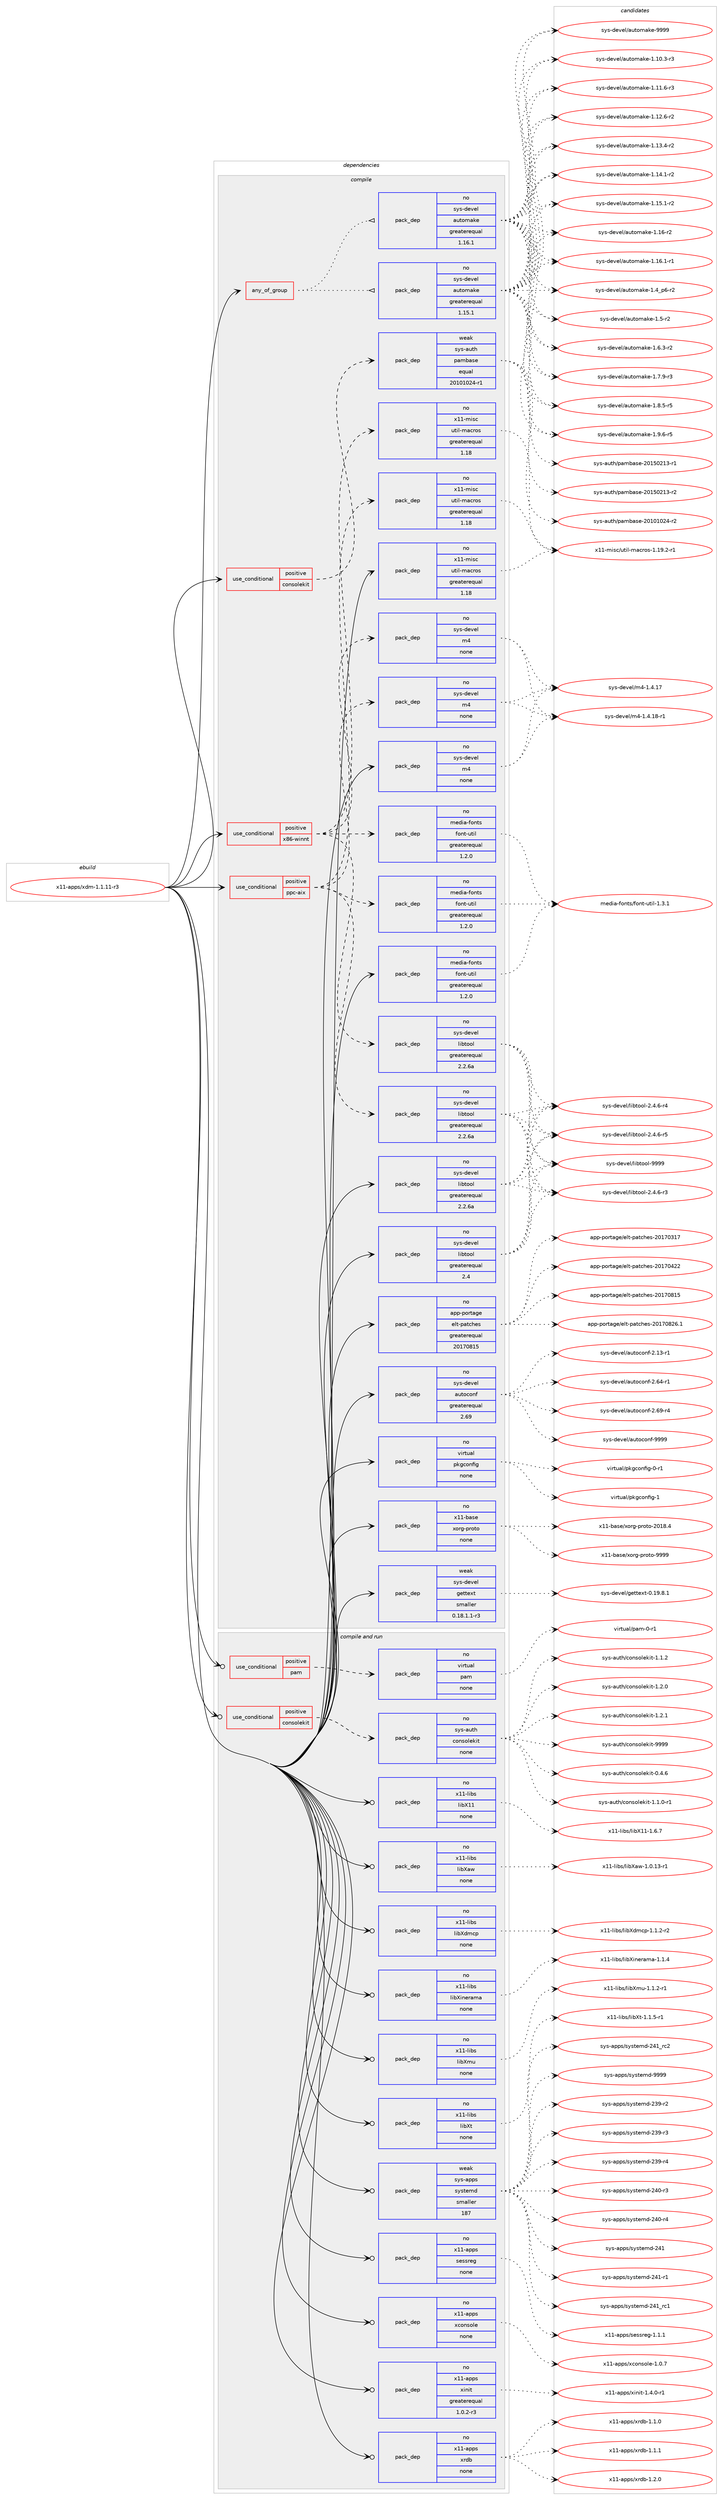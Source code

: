 digraph prolog {

# *************
# Graph options
# *************

newrank=true;
concentrate=true;
compound=true;
graph [rankdir=LR,fontname=Helvetica,fontsize=10,ranksep=1.5];#, ranksep=2.5, nodesep=0.2];
edge  [arrowhead=vee];
node  [fontname=Helvetica,fontsize=10];

# **********
# The ebuild
# **********

subgraph cluster_leftcol {
color=gray;
rank=same;
label=<<i>ebuild</i>>;
id [label="x11-apps/xdm-1.1.11-r3", color=red, width=4, href="../x11-apps/xdm-1.1.11-r3.svg"];
}

# ****************
# The dependencies
# ****************

subgraph cluster_midcol {
color=gray;
label=<<i>dependencies</i>>;
subgraph cluster_compile {
fillcolor="#eeeeee";
style=filled;
label=<<i>compile</i>>;
subgraph any28375 {
dependency1754355 [label=<<TABLE BORDER="0" CELLBORDER="1" CELLSPACING="0" CELLPADDING="4"><TR><TD CELLPADDING="10">any_of_group</TD></TR></TABLE>>, shape=none, color=red];subgraph pack1259632 {
dependency1754356 [label=<<TABLE BORDER="0" CELLBORDER="1" CELLSPACING="0" CELLPADDING="4" WIDTH="220"><TR><TD ROWSPAN="6" CELLPADDING="30">pack_dep</TD></TR><TR><TD WIDTH="110">no</TD></TR><TR><TD>sys-devel</TD></TR><TR><TD>automake</TD></TR><TR><TD>greaterequal</TD></TR><TR><TD>1.16.1</TD></TR></TABLE>>, shape=none, color=blue];
}
dependency1754355:e -> dependency1754356:w [weight=20,style="dotted",arrowhead="oinv"];
subgraph pack1259633 {
dependency1754357 [label=<<TABLE BORDER="0" CELLBORDER="1" CELLSPACING="0" CELLPADDING="4" WIDTH="220"><TR><TD ROWSPAN="6" CELLPADDING="30">pack_dep</TD></TR><TR><TD WIDTH="110">no</TD></TR><TR><TD>sys-devel</TD></TR><TR><TD>automake</TD></TR><TR><TD>greaterequal</TD></TR><TR><TD>1.15.1</TD></TR></TABLE>>, shape=none, color=blue];
}
dependency1754355:e -> dependency1754357:w [weight=20,style="dotted",arrowhead="oinv"];
}
id:e -> dependency1754355:w [weight=20,style="solid",arrowhead="vee"];
subgraph cond465345 {
dependency1754358 [label=<<TABLE BORDER="0" CELLBORDER="1" CELLSPACING="0" CELLPADDING="4"><TR><TD ROWSPAN="3" CELLPADDING="10">use_conditional</TD></TR><TR><TD>positive</TD></TR><TR><TD>consolekit</TD></TR></TABLE>>, shape=none, color=red];
subgraph pack1259634 {
dependency1754359 [label=<<TABLE BORDER="0" CELLBORDER="1" CELLSPACING="0" CELLPADDING="4" WIDTH="220"><TR><TD ROWSPAN="6" CELLPADDING="30">pack_dep</TD></TR><TR><TD WIDTH="110">weak</TD></TR><TR><TD>sys-auth</TD></TR><TR><TD>pambase</TD></TR><TR><TD>equal</TD></TR><TR><TD>20101024-r1</TD></TR></TABLE>>, shape=none, color=blue];
}
dependency1754358:e -> dependency1754359:w [weight=20,style="dashed",arrowhead="vee"];
}
id:e -> dependency1754358:w [weight=20,style="solid",arrowhead="vee"];
subgraph cond465346 {
dependency1754360 [label=<<TABLE BORDER="0" CELLBORDER="1" CELLSPACING="0" CELLPADDING="4"><TR><TD ROWSPAN="3" CELLPADDING="10">use_conditional</TD></TR><TR><TD>positive</TD></TR><TR><TD>ppc-aix</TD></TR></TABLE>>, shape=none, color=red];
subgraph pack1259635 {
dependency1754361 [label=<<TABLE BORDER="0" CELLBORDER="1" CELLSPACING="0" CELLPADDING="4" WIDTH="220"><TR><TD ROWSPAN="6" CELLPADDING="30">pack_dep</TD></TR><TR><TD WIDTH="110">no</TD></TR><TR><TD>sys-devel</TD></TR><TR><TD>libtool</TD></TR><TR><TD>greaterequal</TD></TR><TR><TD>2.2.6a</TD></TR></TABLE>>, shape=none, color=blue];
}
dependency1754360:e -> dependency1754361:w [weight=20,style="dashed",arrowhead="vee"];
subgraph pack1259636 {
dependency1754362 [label=<<TABLE BORDER="0" CELLBORDER="1" CELLSPACING="0" CELLPADDING="4" WIDTH="220"><TR><TD ROWSPAN="6" CELLPADDING="30">pack_dep</TD></TR><TR><TD WIDTH="110">no</TD></TR><TR><TD>sys-devel</TD></TR><TR><TD>m4</TD></TR><TR><TD>none</TD></TR><TR><TD></TD></TR></TABLE>>, shape=none, color=blue];
}
dependency1754360:e -> dependency1754362:w [weight=20,style="dashed",arrowhead="vee"];
subgraph pack1259637 {
dependency1754363 [label=<<TABLE BORDER="0" CELLBORDER="1" CELLSPACING="0" CELLPADDING="4" WIDTH="220"><TR><TD ROWSPAN="6" CELLPADDING="30">pack_dep</TD></TR><TR><TD WIDTH="110">no</TD></TR><TR><TD>x11-misc</TD></TR><TR><TD>util-macros</TD></TR><TR><TD>greaterequal</TD></TR><TR><TD>1.18</TD></TR></TABLE>>, shape=none, color=blue];
}
dependency1754360:e -> dependency1754363:w [weight=20,style="dashed",arrowhead="vee"];
subgraph pack1259638 {
dependency1754364 [label=<<TABLE BORDER="0" CELLBORDER="1" CELLSPACING="0" CELLPADDING="4" WIDTH="220"><TR><TD ROWSPAN="6" CELLPADDING="30">pack_dep</TD></TR><TR><TD WIDTH="110">no</TD></TR><TR><TD>media-fonts</TD></TR><TR><TD>font-util</TD></TR><TR><TD>greaterequal</TD></TR><TR><TD>1.2.0</TD></TR></TABLE>>, shape=none, color=blue];
}
dependency1754360:e -> dependency1754364:w [weight=20,style="dashed",arrowhead="vee"];
}
id:e -> dependency1754360:w [weight=20,style="solid",arrowhead="vee"];
subgraph cond465347 {
dependency1754365 [label=<<TABLE BORDER="0" CELLBORDER="1" CELLSPACING="0" CELLPADDING="4"><TR><TD ROWSPAN="3" CELLPADDING="10">use_conditional</TD></TR><TR><TD>positive</TD></TR><TR><TD>x86-winnt</TD></TR></TABLE>>, shape=none, color=red];
subgraph pack1259639 {
dependency1754366 [label=<<TABLE BORDER="0" CELLBORDER="1" CELLSPACING="0" CELLPADDING="4" WIDTH="220"><TR><TD ROWSPAN="6" CELLPADDING="30">pack_dep</TD></TR><TR><TD WIDTH="110">no</TD></TR><TR><TD>sys-devel</TD></TR><TR><TD>libtool</TD></TR><TR><TD>greaterequal</TD></TR><TR><TD>2.2.6a</TD></TR></TABLE>>, shape=none, color=blue];
}
dependency1754365:e -> dependency1754366:w [weight=20,style="dashed",arrowhead="vee"];
subgraph pack1259640 {
dependency1754367 [label=<<TABLE BORDER="0" CELLBORDER="1" CELLSPACING="0" CELLPADDING="4" WIDTH="220"><TR><TD ROWSPAN="6" CELLPADDING="30">pack_dep</TD></TR><TR><TD WIDTH="110">no</TD></TR><TR><TD>sys-devel</TD></TR><TR><TD>m4</TD></TR><TR><TD>none</TD></TR><TR><TD></TD></TR></TABLE>>, shape=none, color=blue];
}
dependency1754365:e -> dependency1754367:w [weight=20,style="dashed",arrowhead="vee"];
subgraph pack1259641 {
dependency1754368 [label=<<TABLE BORDER="0" CELLBORDER="1" CELLSPACING="0" CELLPADDING="4" WIDTH="220"><TR><TD ROWSPAN="6" CELLPADDING="30">pack_dep</TD></TR><TR><TD WIDTH="110">no</TD></TR><TR><TD>x11-misc</TD></TR><TR><TD>util-macros</TD></TR><TR><TD>greaterequal</TD></TR><TR><TD>1.18</TD></TR></TABLE>>, shape=none, color=blue];
}
dependency1754365:e -> dependency1754368:w [weight=20,style="dashed",arrowhead="vee"];
subgraph pack1259642 {
dependency1754369 [label=<<TABLE BORDER="0" CELLBORDER="1" CELLSPACING="0" CELLPADDING="4" WIDTH="220"><TR><TD ROWSPAN="6" CELLPADDING="30">pack_dep</TD></TR><TR><TD WIDTH="110">no</TD></TR><TR><TD>media-fonts</TD></TR><TR><TD>font-util</TD></TR><TR><TD>greaterequal</TD></TR><TR><TD>1.2.0</TD></TR></TABLE>>, shape=none, color=blue];
}
dependency1754365:e -> dependency1754369:w [weight=20,style="dashed",arrowhead="vee"];
}
id:e -> dependency1754365:w [weight=20,style="solid",arrowhead="vee"];
subgraph pack1259643 {
dependency1754370 [label=<<TABLE BORDER="0" CELLBORDER="1" CELLSPACING="0" CELLPADDING="4" WIDTH="220"><TR><TD ROWSPAN="6" CELLPADDING="30">pack_dep</TD></TR><TR><TD WIDTH="110">no</TD></TR><TR><TD>app-portage</TD></TR><TR><TD>elt-patches</TD></TR><TR><TD>greaterequal</TD></TR><TR><TD>20170815</TD></TR></TABLE>>, shape=none, color=blue];
}
id:e -> dependency1754370:w [weight=20,style="solid",arrowhead="vee"];
subgraph pack1259644 {
dependency1754371 [label=<<TABLE BORDER="0" CELLBORDER="1" CELLSPACING="0" CELLPADDING="4" WIDTH="220"><TR><TD ROWSPAN="6" CELLPADDING="30">pack_dep</TD></TR><TR><TD WIDTH="110">no</TD></TR><TR><TD>media-fonts</TD></TR><TR><TD>font-util</TD></TR><TR><TD>greaterequal</TD></TR><TR><TD>1.2.0</TD></TR></TABLE>>, shape=none, color=blue];
}
id:e -> dependency1754371:w [weight=20,style="solid",arrowhead="vee"];
subgraph pack1259645 {
dependency1754372 [label=<<TABLE BORDER="0" CELLBORDER="1" CELLSPACING="0" CELLPADDING="4" WIDTH="220"><TR><TD ROWSPAN="6" CELLPADDING="30">pack_dep</TD></TR><TR><TD WIDTH="110">no</TD></TR><TR><TD>sys-devel</TD></TR><TR><TD>autoconf</TD></TR><TR><TD>greaterequal</TD></TR><TR><TD>2.69</TD></TR></TABLE>>, shape=none, color=blue];
}
id:e -> dependency1754372:w [weight=20,style="solid",arrowhead="vee"];
subgraph pack1259646 {
dependency1754373 [label=<<TABLE BORDER="0" CELLBORDER="1" CELLSPACING="0" CELLPADDING="4" WIDTH="220"><TR><TD ROWSPAN="6" CELLPADDING="30">pack_dep</TD></TR><TR><TD WIDTH="110">no</TD></TR><TR><TD>sys-devel</TD></TR><TR><TD>libtool</TD></TR><TR><TD>greaterequal</TD></TR><TR><TD>2.2.6a</TD></TR></TABLE>>, shape=none, color=blue];
}
id:e -> dependency1754373:w [weight=20,style="solid",arrowhead="vee"];
subgraph pack1259647 {
dependency1754374 [label=<<TABLE BORDER="0" CELLBORDER="1" CELLSPACING="0" CELLPADDING="4" WIDTH="220"><TR><TD ROWSPAN="6" CELLPADDING="30">pack_dep</TD></TR><TR><TD WIDTH="110">no</TD></TR><TR><TD>sys-devel</TD></TR><TR><TD>libtool</TD></TR><TR><TD>greaterequal</TD></TR><TR><TD>2.4</TD></TR></TABLE>>, shape=none, color=blue];
}
id:e -> dependency1754374:w [weight=20,style="solid",arrowhead="vee"];
subgraph pack1259648 {
dependency1754375 [label=<<TABLE BORDER="0" CELLBORDER="1" CELLSPACING="0" CELLPADDING="4" WIDTH="220"><TR><TD ROWSPAN="6" CELLPADDING="30">pack_dep</TD></TR><TR><TD WIDTH="110">no</TD></TR><TR><TD>sys-devel</TD></TR><TR><TD>m4</TD></TR><TR><TD>none</TD></TR><TR><TD></TD></TR></TABLE>>, shape=none, color=blue];
}
id:e -> dependency1754375:w [weight=20,style="solid",arrowhead="vee"];
subgraph pack1259649 {
dependency1754376 [label=<<TABLE BORDER="0" CELLBORDER="1" CELLSPACING="0" CELLPADDING="4" WIDTH="220"><TR><TD ROWSPAN="6" CELLPADDING="30">pack_dep</TD></TR><TR><TD WIDTH="110">no</TD></TR><TR><TD>virtual</TD></TR><TR><TD>pkgconfig</TD></TR><TR><TD>none</TD></TR><TR><TD></TD></TR></TABLE>>, shape=none, color=blue];
}
id:e -> dependency1754376:w [weight=20,style="solid",arrowhead="vee"];
subgraph pack1259650 {
dependency1754377 [label=<<TABLE BORDER="0" CELLBORDER="1" CELLSPACING="0" CELLPADDING="4" WIDTH="220"><TR><TD ROWSPAN="6" CELLPADDING="30">pack_dep</TD></TR><TR><TD WIDTH="110">no</TD></TR><TR><TD>x11-base</TD></TR><TR><TD>xorg-proto</TD></TR><TR><TD>none</TD></TR><TR><TD></TD></TR></TABLE>>, shape=none, color=blue];
}
id:e -> dependency1754377:w [weight=20,style="solid",arrowhead="vee"];
subgraph pack1259651 {
dependency1754378 [label=<<TABLE BORDER="0" CELLBORDER="1" CELLSPACING="0" CELLPADDING="4" WIDTH="220"><TR><TD ROWSPAN="6" CELLPADDING="30">pack_dep</TD></TR><TR><TD WIDTH="110">no</TD></TR><TR><TD>x11-misc</TD></TR><TR><TD>util-macros</TD></TR><TR><TD>greaterequal</TD></TR><TR><TD>1.18</TD></TR></TABLE>>, shape=none, color=blue];
}
id:e -> dependency1754378:w [weight=20,style="solid",arrowhead="vee"];
subgraph pack1259652 {
dependency1754379 [label=<<TABLE BORDER="0" CELLBORDER="1" CELLSPACING="0" CELLPADDING="4" WIDTH="220"><TR><TD ROWSPAN="6" CELLPADDING="30">pack_dep</TD></TR><TR><TD WIDTH="110">weak</TD></TR><TR><TD>sys-devel</TD></TR><TR><TD>gettext</TD></TR><TR><TD>smaller</TD></TR><TR><TD>0.18.1.1-r3</TD></TR></TABLE>>, shape=none, color=blue];
}
id:e -> dependency1754379:w [weight=20,style="solid",arrowhead="vee"];
}
subgraph cluster_compileandrun {
fillcolor="#eeeeee";
style=filled;
label=<<i>compile and run</i>>;
subgraph cond465348 {
dependency1754380 [label=<<TABLE BORDER="0" CELLBORDER="1" CELLSPACING="0" CELLPADDING="4"><TR><TD ROWSPAN="3" CELLPADDING="10">use_conditional</TD></TR><TR><TD>positive</TD></TR><TR><TD>consolekit</TD></TR></TABLE>>, shape=none, color=red];
subgraph pack1259653 {
dependency1754381 [label=<<TABLE BORDER="0" CELLBORDER="1" CELLSPACING="0" CELLPADDING="4" WIDTH="220"><TR><TD ROWSPAN="6" CELLPADDING="30">pack_dep</TD></TR><TR><TD WIDTH="110">no</TD></TR><TR><TD>sys-auth</TD></TR><TR><TD>consolekit</TD></TR><TR><TD>none</TD></TR><TR><TD></TD></TR></TABLE>>, shape=none, color=blue];
}
dependency1754380:e -> dependency1754381:w [weight=20,style="dashed",arrowhead="vee"];
}
id:e -> dependency1754380:w [weight=20,style="solid",arrowhead="odotvee"];
subgraph cond465349 {
dependency1754382 [label=<<TABLE BORDER="0" CELLBORDER="1" CELLSPACING="0" CELLPADDING="4"><TR><TD ROWSPAN="3" CELLPADDING="10">use_conditional</TD></TR><TR><TD>positive</TD></TR><TR><TD>pam</TD></TR></TABLE>>, shape=none, color=red];
subgraph pack1259654 {
dependency1754383 [label=<<TABLE BORDER="0" CELLBORDER="1" CELLSPACING="0" CELLPADDING="4" WIDTH="220"><TR><TD ROWSPAN="6" CELLPADDING="30">pack_dep</TD></TR><TR><TD WIDTH="110">no</TD></TR><TR><TD>virtual</TD></TR><TR><TD>pam</TD></TR><TR><TD>none</TD></TR><TR><TD></TD></TR></TABLE>>, shape=none, color=blue];
}
dependency1754382:e -> dependency1754383:w [weight=20,style="dashed",arrowhead="vee"];
}
id:e -> dependency1754382:w [weight=20,style="solid",arrowhead="odotvee"];
subgraph pack1259655 {
dependency1754384 [label=<<TABLE BORDER="0" CELLBORDER="1" CELLSPACING="0" CELLPADDING="4" WIDTH="220"><TR><TD ROWSPAN="6" CELLPADDING="30">pack_dep</TD></TR><TR><TD WIDTH="110">no</TD></TR><TR><TD>x11-apps</TD></TR><TR><TD>sessreg</TD></TR><TR><TD>none</TD></TR><TR><TD></TD></TR></TABLE>>, shape=none, color=blue];
}
id:e -> dependency1754384:w [weight=20,style="solid",arrowhead="odotvee"];
subgraph pack1259656 {
dependency1754385 [label=<<TABLE BORDER="0" CELLBORDER="1" CELLSPACING="0" CELLPADDING="4" WIDTH="220"><TR><TD ROWSPAN="6" CELLPADDING="30">pack_dep</TD></TR><TR><TD WIDTH="110">no</TD></TR><TR><TD>x11-apps</TD></TR><TR><TD>xconsole</TD></TR><TR><TD>none</TD></TR><TR><TD></TD></TR></TABLE>>, shape=none, color=blue];
}
id:e -> dependency1754385:w [weight=20,style="solid",arrowhead="odotvee"];
subgraph pack1259657 {
dependency1754386 [label=<<TABLE BORDER="0" CELLBORDER="1" CELLSPACING="0" CELLPADDING="4" WIDTH="220"><TR><TD ROWSPAN="6" CELLPADDING="30">pack_dep</TD></TR><TR><TD WIDTH="110">no</TD></TR><TR><TD>x11-apps</TD></TR><TR><TD>xinit</TD></TR><TR><TD>greaterequal</TD></TR><TR><TD>1.0.2-r3</TD></TR></TABLE>>, shape=none, color=blue];
}
id:e -> dependency1754386:w [weight=20,style="solid",arrowhead="odotvee"];
subgraph pack1259658 {
dependency1754387 [label=<<TABLE BORDER="0" CELLBORDER="1" CELLSPACING="0" CELLPADDING="4" WIDTH="220"><TR><TD ROWSPAN="6" CELLPADDING="30">pack_dep</TD></TR><TR><TD WIDTH="110">no</TD></TR><TR><TD>x11-apps</TD></TR><TR><TD>xrdb</TD></TR><TR><TD>none</TD></TR><TR><TD></TD></TR></TABLE>>, shape=none, color=blue];
}
id:e -> dependency1754387:w [weight=20,style="solid",arrowhead="odotvee"];
subgraph pack1259659 {
dependency1754388 [label=<<TABLE BORDER="0" CELLBORDER="1" CELLSPACING="0" CELLPADDING="4" WIDTH="220"><TR><TD ROWSPAN="6" CELLPADDING="30">pack_dep</TD></TR><TR><TD WIDTH="110">no</TD></TR><TR><TD>x11-libs</TD></TR><TR><TD>libX11</TD></TR><TR><TD>none</TD></TR><TR><TD></TD></TR></TABLE>>, shape=none, color=blue];
}
id:e -> dependency1754388:w [weight=20,style="solid",arrowhead="odotvee"];
subgraph pack1259660 {
dependency1754389 [label=<<TABLE BORDER="0" CELLBORDER="1" CELLSPACING="0" CELLPADDING="4" WIDTH="220"><TR><TD ROWSPAN="6" CELLPADDING="30">pack_dep</TD></TR><TR><TD WIDTH="110">no</TD></TR><TR><TD>x11-libs</TD></TR><TR><TD>libXaw</TD></TR><TR><TD>none</TD></TR><TR><TD></TD></TR></TABLE>>, shape=none, color=blue];
}
id:e -> dependency1754389:w [weight=20,style="solid",arrowhead="odotvee"];
subgraph pack1259661 {
dependency1754390 [label=<<TABLE BORDER="0" CELLBORDER="1" CELLSPACING="0" CELLPADDING="4" WIDTH="220"><TR><TD ROWSPAN="6" CELLPADDING="30">pack_dep</TD></TR><TR><TD WIDTH="110">no</TD></TR><TR><TD>x11-libs</TD></TR><TR><TD>libXdmcp</TD></TR><TR><TD>none</TD></TR><TR><TD></TD></TR></TABLE>>, shape=none, color=blue];
}
id:e -> dependency1754390:w [weight=20,style="solid",arrowhead="odotvee"];
subgraph pack1259662 {
dependency1754391 [label=<<TABLE BORDER="0" CELLBORDER="1" CELLSPACING="0" CELLPADDING="4" WIDTH="220"><TR><TD ROWSPAN="6" CELLPADDING="30">pack_dep</TD></TR><TR><TD WIDTH="110">no</TD></TR><TR><TD>x11-libs</TD></TR><TR><TD>libXinerama</TD></TR><TR><TD>none</TD></TR><TR><TD></TD></TR></TABLE>>, shape=none, color=blue];
}
id:e -> dependency1754391:w [weight=20,style="solid",arrowhead="odotvee"];
subgraph pack1259663 {
dependency1754392 [label=<<TABLE BORDER="0" CELLBORDER="1" CELLSPACING="0" CELLPADDING="4" WIDTH="220"><TR><TD ROWSPAN="6" CELLPADDING="30">pack_dep</TD></TR><TR><TD WIDTH="110">no</TD></TR><TR><TD>x11-libs</TD></TR><TR><TD>libXmu</TD></TR><TR><TD>none</TD></TR><TR><TD></TD></TR></TABLE>>, shape=none, color=blue];
}
id:e -> dependency1754392:w [weight=20,style="solid",arrowhead="odotvee"];
subgraph pack1259664 {
dependency1754393 [label=<<TABLE BORDER="0" CELLBORDER="1" CELLSPACING="0" CELLPADDING="4" WIDTH="220"><TR><TD ROWSPAN="6" CELLPADDING="30">pack_dep</TD></TR><TR><TD WIDTH="110">no</TD></TR><TR><TD>x11-libs</TD></TR><TR><TD>libXt</TD></TR><TR><TD>none</TD></TR><TR><TD></TD></TR></TABLE>>, shape=none, color=blue];
}
id:e -> dependency1754393:w [weight=20,style="solid",arrowhead="odotvee"];
subgraph pack1259665 {
dependency1754394 [label=<<TABLE BORDER="0" CELLBORDER="1" CELLSPACING="0" CELLPADDING="4" WIDTH="220"><TR><TD ROWSPAN="6" CELLPADDING="30">pack_dep</TD></TR><TR><TD WIDTH="110">weak</TD></TR><TR><TD>sys-apps</TD></TR><TR><TD>systemd</TD></TR><TR><TD>smaller</TD></TR><TR><TD>187</TD></TR></TABLE>>, shape=none, color=blue];
}
id:e -> dependency1754394:w [weight=20,style="solid",arrowhead="odotvee"];
}
subgraph cluster_run {
fillcolor="#eeeeee";
style=filled;
label=<<i>run</i>>;
}
}

# **************
# The candidates
# **************

subgraph cluster_choices {
rank=same;
color=gray;
label=<<i>candidates</i>>;

subgraph choice1259632 {
color=black;
nodesep=1;
choice11512111545100101118101108479711711611110997107101454946494846514511451 [label="sys-devel/automake-1.10.3-r3", color=red, width=4,href="../sys-devel/automake-1.10.3-r3.svg"];
choice11512111545100101118101108479711711611110997107101454946494946544511451 [label="sys-devel/automake-1.11.6-r3", color=red, width=4,href="../sys-devel/automake-1.11.6-r3.svg"];
choice11512111545100101118101108479711711611110997107101454946495046544511450 [label="sys-devel/automake-1.12.6-r2", color=red, width=4,href="../sys-devel/automake-1.12.6-r2.svg"];
choice11512111545100101118101108479711711611110997107101454946495146524511450 [label="sys-devel/automake-1.13.4-r2", color=red, width=4,href="../sys-devel/automake-1.13.4-r2.svg"];
choice11512111545100101118101108479711711611110997107101454946495246494511450 [label="sys-devel/automake-1.14.1-r2", color=red, width=4,href="../sys-devel/automake-1.14.1-r2.svg"];
choice11512111545100101118101108479711711611110997107101454946495346494511450 [label="sys-devel/automake-1.15.1-r2", color=red, width=4,href="../sys-devel/automake-1.15.1-r2.svg"];
choice1151211154510010111810110847971171161111099710710145494649544511450 [label="sys-devel/automake-1.16-r2", color=red, width=4,href="../sys-devel/automake-1.16-r2.svg"];
choice11512111545100101118101108479711711611110997107101454946495446494511449 [label="sys-devel/automake-1.16.1-r1", color=red, width=4,href="../sys-devel/automake-1.16.1-r1.svg"];
choice115121115451001011181011084797117116111109971071014549465295112544511450 [label="sys-devel/automake-1.4_p6-r2", color=red, width=4,href="../sys-devel/automake-1.4_p6-r2.svg"];
choice11512111545100101118101108479711711611110997107101454946534511450 [label="sys-devel/automake-1.5-r2", color=red, width=4,href="../sys-devel/automake-1.5-r2.svg"];
choice115121115451001011181011084797117116111109971071014549465446514511450 [label="sys-devel/automake-1.6.3-r2", color=red, width=4,href="../sys-devel/automake-1.6.3-r2.svg"];
choice115121115451001011181011084797117116111109971071014549465546574511451 [label="sys-devel/automake-1.7.9-r3", color=red, width=4,href="../sys-devel/automake-1.7.9-r3.svg"];
choice115121115451001011181011084797117116111109971071014549465646534511453 [label="sys-devel/automake-1.8.5-r5", color=red, width=4,href="../sys-devel/automake-1.8.5-r5.svg"];
choice115121115451001011181011084797117116111109971071014549465746544511453 [label="sys-devel/automake-1.9.6-r5", color=red, width=4,href="../sys-devel/automake-1.9.6-r5.svg"];
choice115121115451001011181011084797117116111109971071014557575757 [label="sys-devel/automake-9999", color=red, width=4,href="../sys-devel/automake-9999.svg"];
dependency1754356:e -> choice11512111545100101118101108479711711611110997107101454946494846514511451:w [style=dotted,weight="100"];
dependency1754356:e -> choice11512111545100101118101108479711711611110997107101454946494946544511451:w [style=dotted,weight="100"];
dependency1754356:e -> choice11512111545100101118101108479711711611110997107101454946495046544511450:w [style=dotted,weight="100"];
dependency1754356:e -> choice11512111545100101118101108479711711611110997107101454946495146524511450:w [style=dotted,weight="100"];
dependency1754356:e -> choice11512111545100101118101108479711711611110997107101454946495246494511450:w [style=dotted,weight="100"];
dependency1754356:e -> choice11512111545100101118101108479711711611110997107101454946495346494511450:w [style=dotted,weight="100"];
dependency1754356:e -> choice1151211154510010111810110847971171161111099710710145494649544511450:w [style=dotted,weight="100"];
dependency1754356:e -> choice11512111545100101118101108479711711611110997107101454946495446494511449:w [style=dotted,weight="100"];
dependency1754356:e -> choice115121115451001011181011084797117116111109971071014549465295112544511450:w [style=dotted,weight="100"];
dependency1754356:e -> choice11512111545100101118101108479711711611110997107101454946534511450:w [style=dotted,weight="100"];
dependency1754356:e -> choice115121115451001011181011084797117116111109971071014549465446514511450:w [style=dotted,weight="100"];
dependency1754356:e -> choice115121115451001011181011084797117116111109971071014549465546574511451:w [style=dotted,weight="100"];
dependency1754356:e -> choice115121115451001011181011084797117116111109971071014549465646534511453:w [style=dotted,weight="100"];
dependency1754356:e -> choice115121115451001011181011084797117116111109971071014549465746544511453:w [style=dotted,weight="100"];
dependency1754356:e -> choice115121115451001011181011084797117116111109971071014557575757:w [style=dotted,weight="100"];
}
subgraph choice1259633 {
color=black;
nodesep=1;
choice11512111545100101118101108479711711611110997107101454946494846514511451 [label="sys-devel/automake-1.10.3-r3", color=red, width=4,href="../sys-devel/automake-1.10.3-r3.svg"];
choice11512111545100101118101108479711711611110997107101454946494946544511451 [label="sys-devel/automake-1.11.6-r3", color=red, width=4,href="../sys-devel/automake-1.11.6-r3.svg"];
choice11512111545100101118101108479711711611110997107101454946495046544511450 [label="sys-devel/automake-1.12.6-r2", color=red, width=4,href="../sys-devel/automake-1.12.6-r2.svg"];
choice11512111545100101118101108479711711611110997107101454946495146524511450 [label="sys-devel/automake-1.13.4-r2", color=red, width=4,href="../sys-devel/automake-1.13.4-r2.svg"];
choice11512111545100101118101108479711711611110997107101454946495246494511450 [label="sys-devel/automake-1.14.1-r2", color=red, width=4,href="../sys-devel/automake-1.14.1-r2.svg"];
choice11512111545100101118101108479711711611110997107101454946495346494511450 [label="sys-devel/automake-1.15.1-r2", color=red, width=4,href="../sys-devel/automake-1.15.1-r2.svg"];
choice1151211154510010111810110847971171161111099710710145494649544511450 [label="sys-devel/automake-1.16-r2", color=red, width=4,href="../sys-devel/automake-1.16-r2.svg"];
choice11512111545100101118101108479711711611110997107101454946495446494511449 [label="sys-devel/automake-1.16.1-r1", color=red, width=4,href="../sys-devel/automake-1.16.1-r1.svg"];
choice115121115451001011181011084797117116111109971071014549465295112544511450 [label="sys-devel/automake-1.4_p6-r2", color=red, width=4,href="../sys-devel/automake-1.4_p6-r2.svg"];
choice11512111545100101118101108479711711611110997107101454946534511450 [label="sys-devel/automake-1.5-r2", color=red, width=4,href="../sys-devel/automake-1.5-r2.svg"];
choice115121115451001011181011084797117116111109971071014549465446514511450 [label="sys-devel/automake-1.6.3-r2", color=red, width=4,href="../sys-devel/automake-1.6.3-r2.svg"];
choice115121115451001011181011084797117116111109971071014549465546574511451 [label="sys-devel/automake-1.7.9-r3", color=red, width=4,href="../sys-devel/automake-1.7.9-r3.svg"];
choice115121115451001011181011084797117116111109971071014549465646534511453 [label="sys-devel/automake-1.8.5-r5", color=red, width=4,href="../sys-devel/automake-1.8.5-r5.svg"];
choice115121115451001011181011084797117116111109971071014549465746544511453 [label="sys-devel/automake-1.9.6-r5", color=red, width=4,href="../sys-devel/automake-1.9.6-r5.svg"];
choice115121115451001011181011084797117116111109971071014557575757 [label="sys-devel/automake-9999", color=red, width=4,href="../sys-devel/automake-9999.svg"];
dependency1754357:e -> choice11512111545100101118101108479711711611110997107101454946494846514511451:w [style=dotted,weight="100"];
dependency1754357:e -> choice11512111545100101118101108479711711611110997107101454946494946544511451:w [style=dotted,weight="100"];
dependency1754357:e -> choice11512111545100101118101108479711711611110997107101454946495046544511450:w [style=dotted,weight="100"];
dependency1754357:e -> choice11512111545100101118101108479711711611110997107101454946495146524511450:w [style=dotted,weight="100"];
dependency1754357:e -> choice11512111545100101118101108479711711611110997107101454946495246494511450:w [style=dotted,weight="100"];
dependency1754357:e -> choice11512111545100101118101108479711711611110997107101454946495346494511450:w [style=dotted,weight="100"];
dependency1754357:e -> choice1151211154510010111810110847971171161111099710710145494649544511450:w [style=dotted,weight="100"];
dependency1754357:e -> choice11512111545100101118101108479711711611110997107101454946495446494511449:w [style=dotted,weight="100"];
dependency1754357:e -> choice115121115451001011181011084797117116111109971071014549465295112544511450:w [style=dotted,weight="100"];
dependency1754357:e -> choice11512111545100101118101108479711711611110997107101454946534511450:w [style=dotted,weight="100"];
dependency1754357:e -> choice115121115451001011181011084797117116111109971071014549465446514511450:w [style=dotted,weight="100"];
dependency1754357:e -> choice115121115451001011181011084797117116111109971071014549465546574511451:w [style=dotted,weight="100"];
dependency1754357:e -> choice115121115451001011181011084797117116111109971071014549465646534511453:w [style=dotted,weight="100"];
dependency1754357:e -> choice115121115451001011181011084797117116111109971071014549465746544511453:w [style=dotted,weight="100"];
dependency1754357:e -> choice115121115451001011181011084797117116111109971071014557575757:w [style=dotted,weight="100"];
}
subgraph choice1259634 {
color=black;
nodesep=1;
choice1151211154597117116104471129710998971151014550484948494850524511450 [label="sys-auth/pambase-20101024-r2", color=red, width=4,href="../sys-auth/pambase-20101024-r2.svg"];
choice1151211154597117116104471129710998971151014550484953485049514511449 [label="sys-auth/pambase-20150213-r1", color=red, width=4,href="../sys-auth/pambase-20150213-r1.svg"];
choice1151211154597117116104471129710998971151014550484953485049514511450 [label="sys-auth/pambase-20150213-r2", color=red, width=4,href="../sys-auth/pambase-20150213-r2.svg"];
dependency1754359:e -> choice1151211154597117116104471129710998971151014550484948494850524511450:w [style=dotted,weight="100"];
dependency1754359:e -> choice1151211154597117116104471129710998971151014550484953485049514511449:w [style=dotted,weight="100"];
dependency1754359:e -> choice1151211154597117116104471129710998971151014550484953485049514511450:w [style=dotted,weight="100"];
}
subgraph choice1259635 {
color=black;
nodesep=1;
choice1151211154510010111810110847108105981161111111084550465246544511451 [label="sys-devel/libtool-2.4.6-r3", color=red, width=4,href="../sys-devel/libtool-2.4.6-r3.svg"];
choice1151211154510010111810110847108105981161111111084550465246544511452 [label="sys-devel/libtool-2.4.6-r4", color=red, width=4,href="../sys-devel/libtool-2.4.6-r4.svg"];
choice1151211154510010111810110847108105981161111111084550465246544511453 [label="sys-devel/libtool-2.4.6-r5", color=red, width=4,href="../sys-devel/libtool-2.4.6-r5.svg"];
choice1151211154510010111810110847108105981161111111084557575757 [label="sys-devel/libtool-9999", color=red, width=4,href="../sys-devel/libtool-9999.svg"];
dependency1754361:e -> choice1151211154510010111810110847108105981161111111084550465246544511451:w [style=dotted,weight="100"];
dependency1754361:e -> choice1151211154510010111810110847108105981161111111084550465246544511452:w [style=dotted,weight="100"];
dependency1754361:e -> choice1151211154510010111810110847108105981161111111084550465246544511453:w [style=dotted,weight="100"];
dependency1754361:e -> choice1151211154510010111810110847108105981161111111084557575757:w [style=dotted,weight="100"];
}
subgraph choice1259636 {
color=black;
nodesep=1;
choice11512111545100101118101108471095245494652464955 [label="sys-devel/m4-1.4.17", color=red, width=4,href="../sys-devel/m4-1.4.17.svg"];
choice115121115451001011181011084710952454946524649564511449 [label="sys-devel/m4-1.4.18-r1", color=red, width=4,href="../sys-devel/m4-1.4.18-r1.svg"];
dependency1754362:e -> choice11512111545100101118101108471095245494652464955:w [style=dotted,weight="100"];
dependency1754362:e -> choice115121115451001011181011084710952454946524649564511449:w [style=dotted,weight="100"];
}
subgraph choice1259637 {
color=black;
nodesep=1;
choice1204949451091051159947117116105108451099799114111115454946495746504511449 [label="x11-misc/util-macros-1.19.2-r1", color=red, width=4,href="../x11-misc/util-macros-1.19.2-r1.svg"];
dependency1754363:e -> choice1204949451091051159947117116105108451099799114111115454946495746504511449:w [style=dotted,weight="100"];
}
subgraph choice1259638 {
color=black;
nodesep=1;
choice10910110010597451021111101161154710211111011645117116105108454946514649 [label="media-fonts/font-util-1.3.1", color=red, width=4,href="../media-fonts/font-util-1.3.1.svg"];
dependency1754364:e -> choice10910110010597451021111101161154710211111011645117116105108454946514649:w [style=dotted,weight="100"];
}
subgraph choice1259639 {
color=black;
nodesep=1;
choice1151211154510010111810110847108105981161111111084550465246544511451 [label="sys-devel/libtool-2.4.6-r3", color=red, width=4,href="../sys-devel/libtool-2.4.6-r3.svg"];
choice1151211154510010111810110847108105981161111111084550465246544511452 [label="sys-devel/libtool-2.4.6-r4", color=red, width=4,href="../sys-devel/libtool-2.4.6-r4.svg"];
choice1151211154510010111810110847108105981161111111084550465246544511453 [label="sys-devel/libtool-2.4.6-r5", color=red, width=4,href="../sys-devel/libtool-2.4.6-r5.svg"];
choice1151211154510010111810110847108105981161111111084557575757 [label="sys-devel/libtool-9999", color=red, width=4,href="../sys-devel/libtool-9999.svg"];
dependency1754366:e -> choice1151211154510010111810110847108105981161111111084550465246544511451:w [style=dotted,weight="100"];
dependency1754366:e -> choice1151211154510010111810110847108105981161111111084550465246544511452:w [style=dotted,weight="100"];
dependency1754366:e -> choice1151211154510010111810110847108105981161111111084550465246544511453:w [style=dotted,weight="100"];
dependency1754366:e -> choice1151211154510010111810110847108105981161111111084557575757:w [style=dotted,weight="100"];
}
subgraph choice1259640 {
color=black;
nodesep=1;
choice11512111545100101118101108471095245494652464955 [label="sys-devel/m4-1.4.17", color=red, width=4,href="../sys-devel/m4-1.4.17.svg"];
choice115121115451001011181011084710952454946524649564511449 [label="sys-devel/m4-1.4.18-r1", color=red, width=4,href="../sys-devel/m4-1.4.18-r1.svg"];
dependency1754367:e -> choice11512111545100101118101108471095245494652464955:w [style=dotted,weight="100"];
dependency1754367:e -> choice115121115451001011181011084710952454946524649564511449:w [style=dotted,weight="100"];
}
subgraph choice1259641 {
color=black;
nodesep=1;
choice1204949451091051159947117116105108451099799114111115454946495746504511449 [label="x11-misc/util-macros-1.19.2-r1", color=red, width=4,href="../x11-misc/util-macros-1.19.2-r1.svg"];
dependency1754368:e -> choice1204949451091051159947117116105108451099799114111115454946495746504511449:w [style=dotted,weight="100"];
}
subgraph choice1259642 {
color=black;
nodesep=1;
choice10910110010597451021111101161154710211111011645117116105108454946514649 [label="media-fonts/font-util-1.3.1", color=red, width=4,href="../media-fonts/font-util-1.3.1.svg"];
dependency1754369:e -> choice10910110010597451021111101161154710211111011645117116105108454946514649:w [style=dotted,weight="100"];
}
subgraph choice1259643 {
color=black;
nodesep=1;
choice97112112451121111141169710310147101108116451129711699104101115455048495548514955 [label="app-portage/elt-patches-20170317", color=red, width=4,href="../app-portage/elt-patches-20170317.svg"];
choice97112112451121111141169710310147101108116451129711699104101115455048495548525050 [label="app-portage/elt-patches-20170422", color=red, width=4,href="../app-portage/elt-patches-20170422.svg"];
choice97112112451121111141169710310147101108116451129711699104101115455048495548564953 [label="app-portage/elt-patches-20170815", color=red, width=4,href="../app-portage/elt-patches-20170815.svg"];
choice971121124511211111411697103101471011081164511297116991041011154550484955485650544649 [label="app-portage/elt-patches-20170826.1", color=red, width=4,href="../app-portage/elt-patches-20170826.1.svg"];
dependency1754370:e -> choice97112112451121111141169710310147101108116451129711699104101115455048495548514955:w [style=dotted,weight="100"];
dependency1754370:e -> choice97112112451121111141169710310147101108116451129711699104101115455048495548525050:w [style=dotted,weight="100"];
dependency1754370:e -> choice97112112451121111141169710310147101108116451129711699104101115455048495548564953:w [style=dotted,weight="100"];
dependency1754370:e -> choice971121124511211111411697103101471011081164511297116991041011154550484955485650544649:w [style=dotted,weight="100"];
}
subgraph choice1259644 {
color=black;
nodesep=1;
choice10910110010597451021111101161154710211111011645117116105108454946514649 [label="media-fonts/font-util-1.3.1", color=red, width=4,href="../media-fonts/font-util-1.3.1.svg"];
dependency1754371:e -> choice10910110010597451021111101161154710211111011645117116105108454946514649:w [style=dotted,weight="100"];
}
subgraph choice1259645 {
color=black;
nodesep=1;
choice1151211154510010111810110847971171161119911111010245504649514511449 [label="sys-devel/autoconf-2.13-r1", color=red, width=4,href="../sys-devel/autoconf-2.13-r1.svg"];
choice1151211154510010111810110847971171161119911111010245504654524511449 [label="sys-devel/autoconf-2.64-r1", color=red, width=4,href="../sys-devel/autoconf-2.64-r1.svg"];
choice1151211154510010111810110847971171161119911111010245504654574511452 [label="sys-devel/autoconf-2.69-r4", color=red, width=4,href="../sys-devel/autoconf-2.69-r4.svg"];
choice115121115451001011181011084797117116111991111101024557575757 [label="sys-devel/autoconf-9999", color=red, width=4,href="../sys-devel/autoconf-9999.svg"];
dependency1754372:e -> choice1151211154510010111810110847971171161119911111010245504649514511449:w [style=dotted,weight="100"];
dependency1754372:e -> choice1151211154510010111810110847971171161119911111010245504654524511449:w [style=dotted,weight="100"];
dependency1754372:e -> choice1151211154510010111810110847971171161119911111010245504654574511452:w [style=dotted,weight="100"];
dependency1754372:e -> choice115121115451001011181011084797117116111991111101024557575757:w [style=dotted,weight="100"];
}
subgraph choice1259646 {
color=black;
nodesep=1;
choice1151211154510010111810110847108105981161111111084550465246544511451 [label="sys-devel/libtool-2.4.6-r3", color=red, width=4,href="../sys-devel/libtool-2.4.6-r3.svg"];
choice1151211154510010111810110847108105981161111111084550465246544511452 [label="sys-devel/libtool-2.4.6-r4", color=red, width=4,href="../sys-devel/libtool-2.4.6-r4.svg"];
choice1151211154510010111810110847108105981161111111084550465246544511453 [label="sys-devel/libtool-2.4.6-r5", color=red, width=4,href="../sys-devel/libtool-2.4.6-r5.svg"];
choice1151211154510010111810110847108105981161111111084557575757 [label="sys-devel/libtool-9999", color=red, width=4,href="../sys-devel/libtool-9999.svg"];
dependency1754373:e -> choice1151211154510010111810110847108105981161111111084550465246544511451:w [style=dotted,weight="100"];
dependency1754373:e -> choice1151211154510010111810110847108105981161111111084550465246544511452:w [style=dotted,weight="100"];
dependency1754373:e -> choice1151211154510010111810110847108105981161111111084550465246544511453:w [style=dotted,weight="100"];
dependency1754373:e -> choice1151211154510010111810110847108105981161111111084557575757:w [style=dotted,weight="100"];
}
subgraph choice1259647 {
color=black;
nodesep=1;
choice1151211154510010111810110847108105981161111111084550465246544511451 [label="sys-devel/libtool-2.4.6-r3", color=red, width=4,href="../sys-devel/libtool-2.4.6-r3.svg"];
choice1151211154510010111810110847108105981161111111084550465246544511452 [label="sys-devel/libtool-2.4.6-r4", color=red, width=4,href="../sys-devel/libtool-2.4.6-r4.svg"];
choice1151211154510010111810110847108105981161111111084550465246544511453 [label="sys-devel/libtool-2.4.6-r5", color=red, width=4,href="../sys-devel/libtool-2.4.6-r5.svg"];
choice1151211154510010111810110847108105981161111111084557575757 [label="sys-devel/libtool-9999", color=red, width=4,href="../sys-devel/libtool-9999.svg"];
dependency1754374:e -> choice1151211154510010111810110847108105981161111111084550465246544511451:w [style=dotted,weight="100"];
dependency1754374:e -> choice1151211154510010111810110847108105981161111111084550465246544511452:w [style=dotted,weight="100"];
dependency1754374:e -> choice1151211154510010111810110847108105981161111111084550465246544511453:w [style=dotted,weight="100"];
dependency1754374:e -> choice1151211154510010111810110847108105981161111111084557575757:w [style=dotted,weight="100"];
}
subgraph choice1259648 {
color=black;
nodesep=1;
choice11512111545100101118101108471095245494652464955 [label="sys-devel/m4-1.4.17", color=red, width=4,href="../sys-devel/m4-1.4.17.svg"];
choice115121115451001011181011084710952454946524649564511449 [label="sys-devel/m4-1.4.18-r1", color=red, width=4,href="../sys-devel/m4-1.4.18-r1.svg"];
dependency1754375:e -> choice11512111545100101118101108471095245494652464955:w [style=dotted,weight="100"];
dependency1754375:e -> choice115121115451001011181011084710952454946524649564511449:w [style=dotted,weight="100"];
}
subgraph choice1259649 {
color=black;
nodesep=1;
choice11810511411611797108471121071039911111010210510345484511449 [label="virtual/pkgconfig-0-r1", color=red, width=4,href="../virtual/pkgconfig-0-r1.svg"];
choice1181051141161179710847112107103991111101021051034549 [label="virtual/pkgconfig-1", color=red, width=4,href="../virtual/pkgconfig-1.svg"];
dependency1754376:e -> choice11810511411611797108471121071039911111010210510345484511449:w [style=dotted,weight="100"];
dependency1754376:e -> choice1181051141161179710847112107103991111101021051034549:w [style=dotted,weight="100"];
}
subgraph choice1259650 {
color=black;
nodesep=1;
choice1204949459897115101471201111141034511211411111611145504849564652 [label="x11-base/xorg-proto-2018.4", color=red, width=4,href="../x11-base/xorg-proto-2018.4.svg"];
choice120494945989711510147120111114103451121141111161114557575757 [label="x11-base/xorg-proto-9999", color=red, width=4,href="../x11-base/xorg-proto-9999.svg"];
dependency1754377:e -> choice1204949459897115101471201111141034511211411111611145504849564652:w [style=dotted,weight="100"];
dependency1754377:e -> choice120494945989711510147120111114103451121141111161114557575757:w [style=dotted,weight="100"];
}
subgraph choice1259651 {
color=black;
nodesep=1;
choice1204949451091051159947117116105108451099799114111115454946495746504511449 [label="x11-misc/util-macros-1.19.2-r1", color=red, width=4,href="../x11-misc/util-macros-1.19.2-r1.svg"];
dependency1754378:e -> choice1204949451091051159947117116105108451099799114111115454946495746504511449:w [style=dotted,weight="100"];
}
subgraph choice1259652 {
color=black;
nodesep=1;
choice1151211154510010111810110847103101116116101120116454846495746564649 [label="sys-devel/gettext-0.19.8.1", color=red, width=4,href="../sys-devel/gettext-0.19.8.1.svg"];
dependency1754379:e -> choice1151211154510010111810110847103101116116101120116454846495746564649:w [style=dotted,weight="100"];
}
subgraph choice1259653 {
color=black;
nodesep=1;
choice11512111545971171161044799111110115111108101107105116454846524654 [label="sys-auth/consolekit-0.4.6", color=red, width=4,href="../sys-auth/consolekit-0.4.6.svg"];
choice115121115459711711610447991111101151111081011071051164549464946484511449 [label="sys-auth/consolekit-1.1.0-r1", color=red, width=4,href="../sys-auth/consolekit-1.1.0-r1.svg"];
choice11512111545971171161044799111110115111108101107105116454946494650 [label="sys-auth/consolekit-1.1.2", color=red, width=4,href="../sys-auth/consolekit-1.1.2.svg"];
choice11512111545971171161044799111110115111108101107105116454946504648 [label="sys-auth/consolekit-1.2.0", color=red, width=4,href="../sys-auth/consolekit-1.2.0.svg"];
choice11512111545971171161044799111110115111108101107105116454946504649 [label="sys-auth/consolekit-1.2.1", color=red, width=4,href="../sys-auth/consolekit-1.2.1.svg"];
choice115121115459711711610447991111101151111081011071051164557575757 [label="sys-auth/consolekit-9999", color=red, width=4,href="../sys-auth/consolekit-9999.svg"];
dependency1754381:e -> choice11512111545971171161044799111110115111108101107105116454846524654:w [style=dotted,weight="100"];
dependency1754381:e -> choice115121115459711711610447991111101151111081011071051164549464946484511449:w [style=dotted,weight="100"];
dependency1754381:e -> choice11512111545971171161044799111110115111108101107105116454946494650:w [style=dotted,weight="100"];
dependency1754381:e -> choice11512111545971171161044799111110115111108101107105116454946504648:w [style=dotted,weight="100"];
dependency1754381:e -> choice11512111545971171161044799111110115111108101107105116454946504649:w [style=dotted,weight="100"];
dependency1754381:e -> choice115121115459711711610447991111101151111081011071051164557575757:w [style=dotted,weight="100"];
}
subgraph choice1259654 {
color=black;
nodesep=1;
choice11810511411611797108471129710945484511449 [label="virtual/pam-0-r1", color=red, width=4,href="../virtual/pam-0-r1.svg"];
dependency1754383:e -> choice11810511411611797108471129710945484511449:w [style=dotted,weight="100"];
}
subgraph choice1259655 {
color=black;
nodesep=1;
choice1204949459711211211547115101115115114101103454946494649 [label="x11-apps/sessreg-1.1.1", color=red, width=4,href="../x11-apps/sessreg-1.1.1.svg"];
dependency1754384:e -> choice1204949459711211211547115101115115114101103454946494649:w [style=dotted,weight="100"];
}
subgraph choice1259656 {
color=black;
nodesep=1;
choice120494945971121121154712099111110115111108101454946484655 [label="x11-apps/xconsole-1.0.7", color=red, width=4,href="../x11-apps/xconsole-1.0.7.svg"];
dependency1754385:e -> choice120494945971121121154712099111110115111108101454946484655:w [style=dotted,weight="100"];
}
subgraph choice1259657 {
color=black;
nodesep=1;
choice12049494597112112115471201051101051164549465246484511449 [label="x11-apps/xinit-1.4.0-r1", color=red, width=4,href="../x11-apps/xinit-1.4.0-r1.svg"];
dependency1754386:e -> choice12049494597112112115471201051101051164549465246484511449:w [style=dotted,weight="100"];
}
subgraph choice1259658 {
color=black;
nodesep=1;
choice120494945971121121154712011410098454946494648 [label="x11-apps/xrdb-1.1.0", color=red, width=4,href="../x11-apps/xrdb-1.1.0.svg"];
choice120494945971121121154712011410098454946494649 [label="x11-apps/xrdb-1.1.1", color=red, width=4,href="../x11-apps/xrdb-1.1.1.svg"];
choice120494945971121121154712011410098454946504648 [label="x11-apps/xrdb-1.2.0", color=red, width=4,href="../x11-apps/xrdb-1.2.0.svg"];
dependency1754387:e -> choice120494945971121121154712011410098454946494648:w [style=dotted,weight="100"];
dependency1754387:e -> choice120494945971121121154712011410098454946494649:w [style=dotted,weight="100"];
dependency1754387:e -> choice120494945971121121154712011410098454946504648:w [style=dotted,weight="100"];
}
subgraph choice1259659 {
color=black;
nodesep=1;
choice120494945108105981154710810598884949454946544655 [label="x11-libs/libX11-1.6.7", color=red, width=4,href="../x11-libs/libX11-1.6.7.svg"];
dependency1754388:e -> choice120494945108105981154710810598884949454946544655:w [style=dotted,weight="100"];
}
subgraph choice1259660 {
color=black;
nodesep=1;
choice1204949451081059811547108105988897119454946484649514511449 [label="x11-libs/libXaw-1.0.13-r1", color=red, width=4,href="../x11-libs/libXaw-1.0.13-r1.svg"];
dependency1754389:e -> choice1204949451081059811547108105988897119454946484649514511449:w [style=dotted,weight="100"];
}
subgraph choice1259661 {
color=black;
nodesep=1;
choice12049494510810598115471081059888100109991124549464946504511450 [label="x11-libs/libXdmcp-1.1.2-r2", color=red, width=4,href="../x11-libs/libXdmcp-1.1.2-r2.svg"];
dependency1754390:e -> choice12049494510810598115471081059888100109991124549464946504511450:w [style=dotted,weight="100"];
}
subgraph choice1259662 {
color=black;
nodesep=1;
choice120494945108105981154710810598881051101011149710997454946494652 [label="x11-libs/libXinerama-1.1.4", color=red, width=4,href="../x11-libs/libXinerama-1.1.4.svg"];
dependency1754391:e -> choice120494945108105981154710810598881051101011149710997454946494652:w [style=dotted,weight="100"];
}
subgraph choice1259663 {
color=black;
nodesep=1;
choice120494945108105981154710810598881091174549464946504511449 [label="x11-libs/libXmu-1.1.2-r1", color=red, width=4,href="../x11-libs/libXmu-1.1.2-r1.svg"];
dependency1754392:e -> choice120494945108105981154710810598881091174549464946504511449:w [style=dotted,weight="100"];
}
subgraph choice1259664 {
color=black;
nodesep=1;
choice120494945108105981154710810598881164549464946534511449 [label="x11-libs/libXt-1.1.5-r1", color=red, width=4,href="../x11-libs/libXt-1.1.5-r1.svg"];
dependency1754393:e -> choice120494945108105981154710810598881164549464946534511449:w [style=dotted,weight="100"];
}
subgraph choice1259665 {
color=black;
nodesep=1;
choice115121115459711211211547115121115116101109100455051574511450 [label="sys-apps/systemd-239-r2", color=red, width=4,href="../sys-apps/systemd-239-r2.svg"];
choice115121115459711211211547115121115116101109100455051574511451 [label="sys-apps/systemd-239-r3", color=red, width=4,href="../sys-apps/systemd-239-r3.svg"];
choice115121115459711211211547115121115116101109100455051574511452 [label="sys-apps/systemd-239-r4", color=red, width=4,href="../sys-apps/systemd-239-r4.svg"];
choice115121115459711211211547115121115116101109100455052484511451 [label="sys-apps/systemd-240-r3", color=red, width=4,href="../sys-apps/systemd-240-r3.svg"];
choice115121115459711211211547115121115116101109100455052484511452 [label="sys-apps/systemd-240-r4", color=red, width=4,href="../sys-apps/systemd-240-r4.svg"];
choice11512111545971121121154711512111511610110910045505249 [label="sys-apps/systemd-241", color=red, width=4,href="../sys-apps/systemd-241.svg"];
choice115121115459711211211547115121115116101109100455052494511449 [label="sys-apps/systemd-241-r1", color=red, width=4,href="../sys-apps/systemd-241-r1.svg"];
choice11512111545971121121154711512111511610110910045505249951149949 [label="sys-apps/systemd-241_rc1", color=red, width=4,href="../sys-apps/systemd-241_rc1.svg"];
choice11512111545971121121154711512111511610110910045505249951149950 [label="sys-apps/systemd-241_rc2", color=red, width=4,href="../sys-apps/systemd-241_rc2.svg"];
choice1151211154597112112115471151211151161011091004557575757 [label="sys-apps/systemd-9999", color=red, width=4,href="../sys-apps/systemd-9999.svg"];
dependency1754394:e -> choice115121115459711211211547115121115116101109100455051574511450:w [style=dotted,weight="100"];
dependency1754394:e -> choice115121115459711211211547115121115116101109100455051574511451:w [style=dotted,weight="100"];
dependency1754394:e -> choice115121115459711211211547115121115116101109100455051574511452:w [style=dotted,weight="100"];
dependency1754394:e -> choice115121115459711211211547115121115116101109100455052484511451:w [style=dotted,weight="100"];
dependency1754394:e -> choice115121115459711211211547115121115116101109100455052484511452:w [style=dotted,weight="100"];
dependency1754394:e -> choice11512111545971121121154711512111511610110910045505249:w [style=dotted,weight="100"];
dependency1754394:e -> choice115121115459711211211547115121115116101109100455052494511449:w [style=dotted,weight="100"];
dependency1754394:e -> choice11512111545971121121154711512111511610110910045505249951149949:w [style=dotted,weight="100"];
dependency1754394:e -> choice11512111545971121121154711512111511610110910045505249951149950:w [style=dotted,weight="100"];
dependency1754394:e -> choice1151211154597112112115471151211151161011091004557575757:w [style=dotted,weight="100"];
}
}

}
